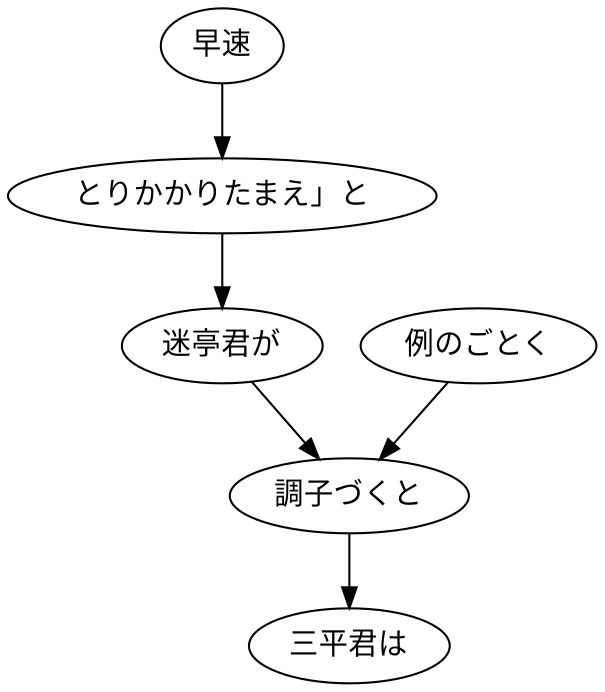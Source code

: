 digraph graph8981 {
	node0 [label="早速"];
	node1 [label="とりかかりたまえ」と"];
	node2 [label="迷亭君が"];
	node3 [label="例のごとく"];
	node4 [label="調子づくと"];
	node5 [label="三平君は"];
	node0 -> node1;
	node1 -> node2;
	node2 -> node4;
	node3 -> node4;
	node4 -> node5;
}

